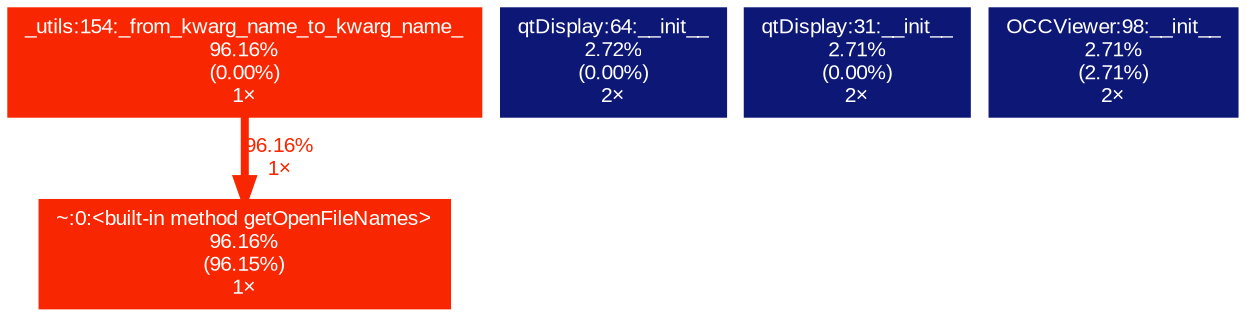 digraph {
	graph [fontname=Arial, nodesep=0.125, ranksep=0.25];
	node [fontcolor=white, fontname=Arial, height=0, shape=box, style=filled, width=0];
	edge [fontname=Arial];
	311 [color="#f92701", fontcolor="#ffffff", fontsize="10.00", label="~:0:<built-in method getOpenFileNames>\n96.16%\n(96.15%)\n1×", tooltip="~"];
	313 [color="#0d1876", fontcolor="#ffffff", fontsize="10.00", label="qtDisplay:64:__init__\n2.72%\n(0.00%)\n2×", tooltip="/home/tim/mambaforge/envs/potatoCAD2/lib/python3.12/site-packages/OCCT/Display/qtDisplay.py"];
	314 [color="#0d1876", fontcolor="#ffffff", fontsize="10.00", label="qtDisplay:31:__init__\n2.71%\n(0.00%)\n2×", tooltip="/home/tim/mambaforge/envs/potatoCAD2/lib/python3.12/site-packages/OCCT/Display/qtDisplay.py"];
	315 [color="#0d1876", fontcolor="#ffffff", fontsize="10.00", label="OCCViewer:98:__init__\n2.71%\n(2.71%)\n2×", tooltip="/home/tim/mambaforge/envs/potatoCAD2/lib/python3.12/site-packages/OCCT/Display/OCCViewer.py"];
	415 [color="#f92701", fontcolor="#ffffff", fontsize="10.00", label="_utils:154:_from_kwarg_name_to_kwarg_name_\n96.16%\n(0.00%)\n1×", tooltip="/home/tim/mambaforge/envs/potatoCAD2/lib/python3.12/site-packages/qtpy/_utils.py"];
	415 -> 311 [arrowsize="0.98", color="#f92701", fontcolor="#f92701", fontsize="10.00", label="96.16%\n1×", labeldistance="3.85", penwidth="3.85"];
}
